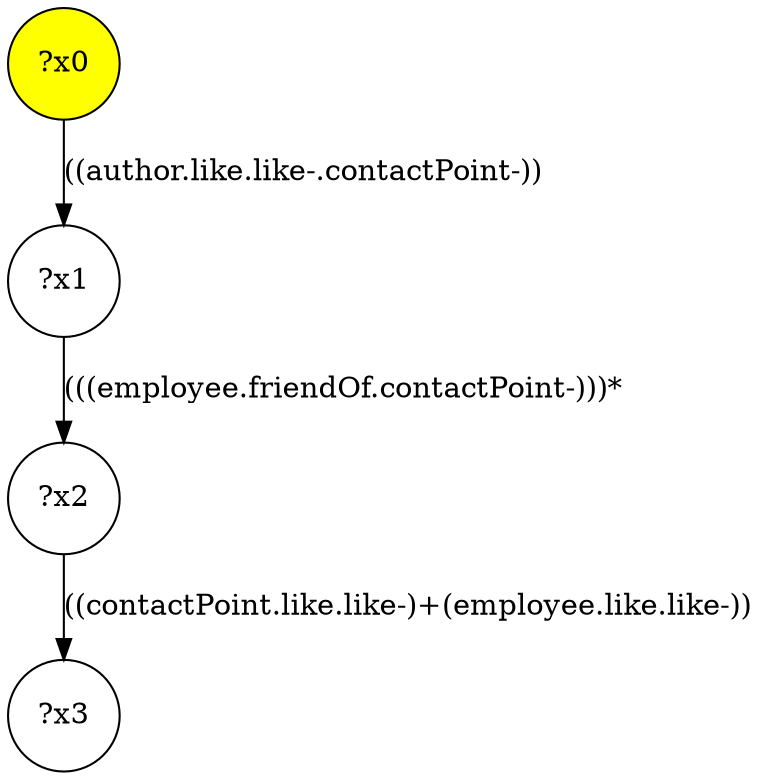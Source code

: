 digraph g {
	x0 [fillcolor="yellow", style="filled," shape=circle, label="?x0"];
	x1 [shape=circle, label="?x1"];
	x0 -> x1 [label="((author.like.like-.contactPoint-))"];
	x2 [shape=circle, label="?x2"];
	x1 -> x2 [label="(((employee.friendOf.contactPoint-)))*"];
	x3 [shape=circle, label="?x3"];
	x2 -> x3 [label="((contactPoint.like.like-)+(employee.like.like-))"];
}
